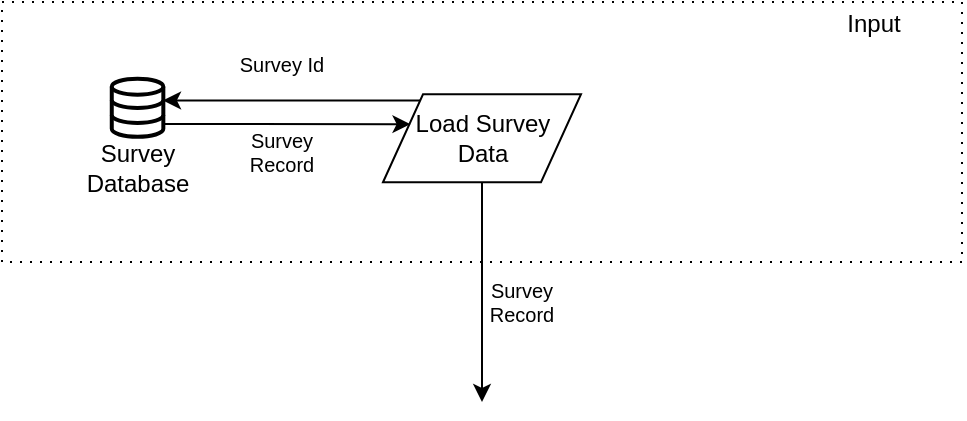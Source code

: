 <mxfile version="21.1.2" type="github">
  <diagram name="Page-1" id="J_HzvNZ0PhXkDLe6oeXv">
    <mxGraphModel dx="950" dy="521" grid="1" gridSize="10" guides="1" tooltips="1" connect="1" arrows="1" fold="1" page="1" pageScale="1" pageWidth="827" pageHeight="1169" math="0" shadow="0">
      <root>
        <mxCell id="0" />
        <mxCell id="1" parent="0" />
        <mxCell id="FSWxIVSEIQViBpeSSdB3-7" value="" style="rounded=0;whiteSpace=wrap;html=1;dashed=1;dashPattern=1 4;container=1;verticalAlign=top;align=center;" vertex="1" parent="1">
          <mxGeometry x="240" y="30" width="480" height="130" as="geometry">
            <mxRectangle x="180" y="30" width="50" height="40" as="alternateBounds" />
          </mxGeometry>
        </mxCell>
        <mxCell id="FSWxIVSEIQViBpeSSdB3-8" value="Input" style="text;strokeColor=none;align=center;fillColor=none;html=1;verticalAlign=middle;whiteSpace=wrap;rounded=0;" vertex="1" parent="FSWxIVSEIQViBpeSSdB3-7">
          <mxGeometry x="391.116" width="90" height="22" as="geometry" />
        </mxCell>
        <mxCell id="FSWxIVSEIQViBpeSSdB3-15" style="edgeStyle=orthogonalEdgeStyle;rounded=0;orthogonalLoop=1;jettySize=auto;html=1;entryX=0.994;entryY=0.374;entryDx=0;entryDy=0;entryPerimeter=0;" edge="1" parent="FSWxIVSEIQViBpeSSdB3-7" source="FSWxIVSEIQViBpeSSdB3-10" target="FSWxIVSEIQViBpeSSdB3-11">
          <mxGeometry relative="1" as="geometry">
            <Array as="points">
              <mxPoint x="80" y="50" />
            </Array>
          </mxGeometry>
        </mxCell>
        <mxCell id="FSWxIVSEIQViBpeSSdB3-10" value="Load Survey&lt;br&gt;Data" style="shape=parallelogram;perimeter=parallelogramPerimeter;whiteSpace=wrap;html=1;fixedSize=1;aspect=fixed;verticalAlign=middle;" vertex="1" parent="FSWxIVSEIQViBpeSSdB3-7">
          <mxGeometry x="190.5" y="46.11" width="99" height="44" as="geometry" />
        </mxCell>
        <mxCell id="FSWxIVSEIQViBpeSSdB3-13" value="" style="group" vertex="1" connectable="0" parent="FSWxIVSEIQViBpeSSdB3-7">
          <mxGeometry x="35.55" y="38.33" width="64.45" height="59.55" as="geometry" />
        </mxCell>
        <mxCell id="FSWxIVSEIQViBpeSSdB3-11" value="" style="html=1;verticalLabelPosition=bottom;align=center;labelBackgroundColor=#ffffff;verticalAlign=top;strokeWidth=2;strokeColor=#000000;shadow=0;dashed=0;shape=mxgraph.ios7.icons.data;" vertex="1" parent="FSWxIVSEIQViBpeSSdB3-13">
          <mxGeometry x="19.335" width="25.78" height="29.1" as="geometry" />
        </mxCell>
        <mxCell id="FSWxIVSEIQViBpeSSdB3-12" value="Survey Database" style="text;strokeColor=none;align=center;fillColor=none;html=1;verticalAlign=middle;whiteSpace=wrap;rounded=0;" vertex="1" parent="FSWxIVSEIQViBpeSSdB3-13">
          <mxGeometry y="29.55" width="64.45" height="30" as="geometry" />
        </mxCell>
        <mxCell id="FSWxIVSEIQViBpeSSdB3-14" style="edgeStyle=orthogonalEdgeStyle;rounded=0;orthogonalLoop=1;jettySize=auto;html=1;entryX=0.139;entryY=0.34;entryDx=0;entryDy=0;entryPerimeter=0;" edge="1" parent="FSWxIVSEIQViBpeSSdB3-7" source="FSWxIVSEIQViBpeSSdB3-11" target="FSWxIVSEIQViBpeSSdB3-10">
          <mxGeometry relative="1" as="geometry">
            <Array as="points">
              <mxPoint x="110" y="61" />
              <mxPoint x="110" y="61" />
            </Array>
          </mxGeometry>
        </mxCell>
        <mxCell id="FSWxIVSEIQViBpeSSdB3-16" value="Survey Id" style="text;strokeColor=none;align=center;fillColor=none;html=1;verticalAlign=middle;whiteSpace=wrap;rounded=0;glass=0;shadow=0;labelBackgroundColor=none;labelBorderColor=none;fontSize=10;" vertex="1" parent="FSWxIVSEIQViBpeSSdB3-7">
          <mxGeometry x="115" y="16.11" width="50" height="30" as="geometry" />
        </mxCell>
        <mxCell id="FSWxIVSEIQViBpeSSdB3-17" value="Survey Record" style="text;strokeColor=none;align=center;fillColor=none;html=1;verticalAlign=middle;whiteSpace=wrap;rounded=0;fontSize=10;" vertex="1" parent="FSWxIVSEIQViBpeSSdB3-7">
          <mxGeometry x="110" y="60.11" width="60" height="30" as="geometry" />
        </mxCell>
        <mxCell id="FSWxIVSEIQViBpeSSdB3-22" style="edgeStyle=orthogonalEdgeStyle;rounded=0;orthogonalLoop=1;jettySize=auto;html=1;" edge="1" parent="1" source="FSWxIVSEIQViBpeSSdB3-10">
          <mxGeometry relative="1" as="geometry">
            <mxPoint x="480" y="230" as="targetPoint" />
            <Array as="points">
              <mxPoint x="480" y="230" />
            </Array>
          </mxGeometry>
        </mxCell>
        <mxCell id="FSWxIVSEIQViBpeSSdB3-24" value="Survey Record" style="text;strokeColor=none;align=center;fillColor=none;html=1;verticalAlign=middle;whiteSpace=wrap;rounded=0;fontSize=10;" vertex="1" parent="1">
          <mxGeometry x="470" y="170" width="60" height="20" as="geometry" />
        </mxCell>
      </root>
    </mxGraphModel>
  </diagram>
</mxfile>
